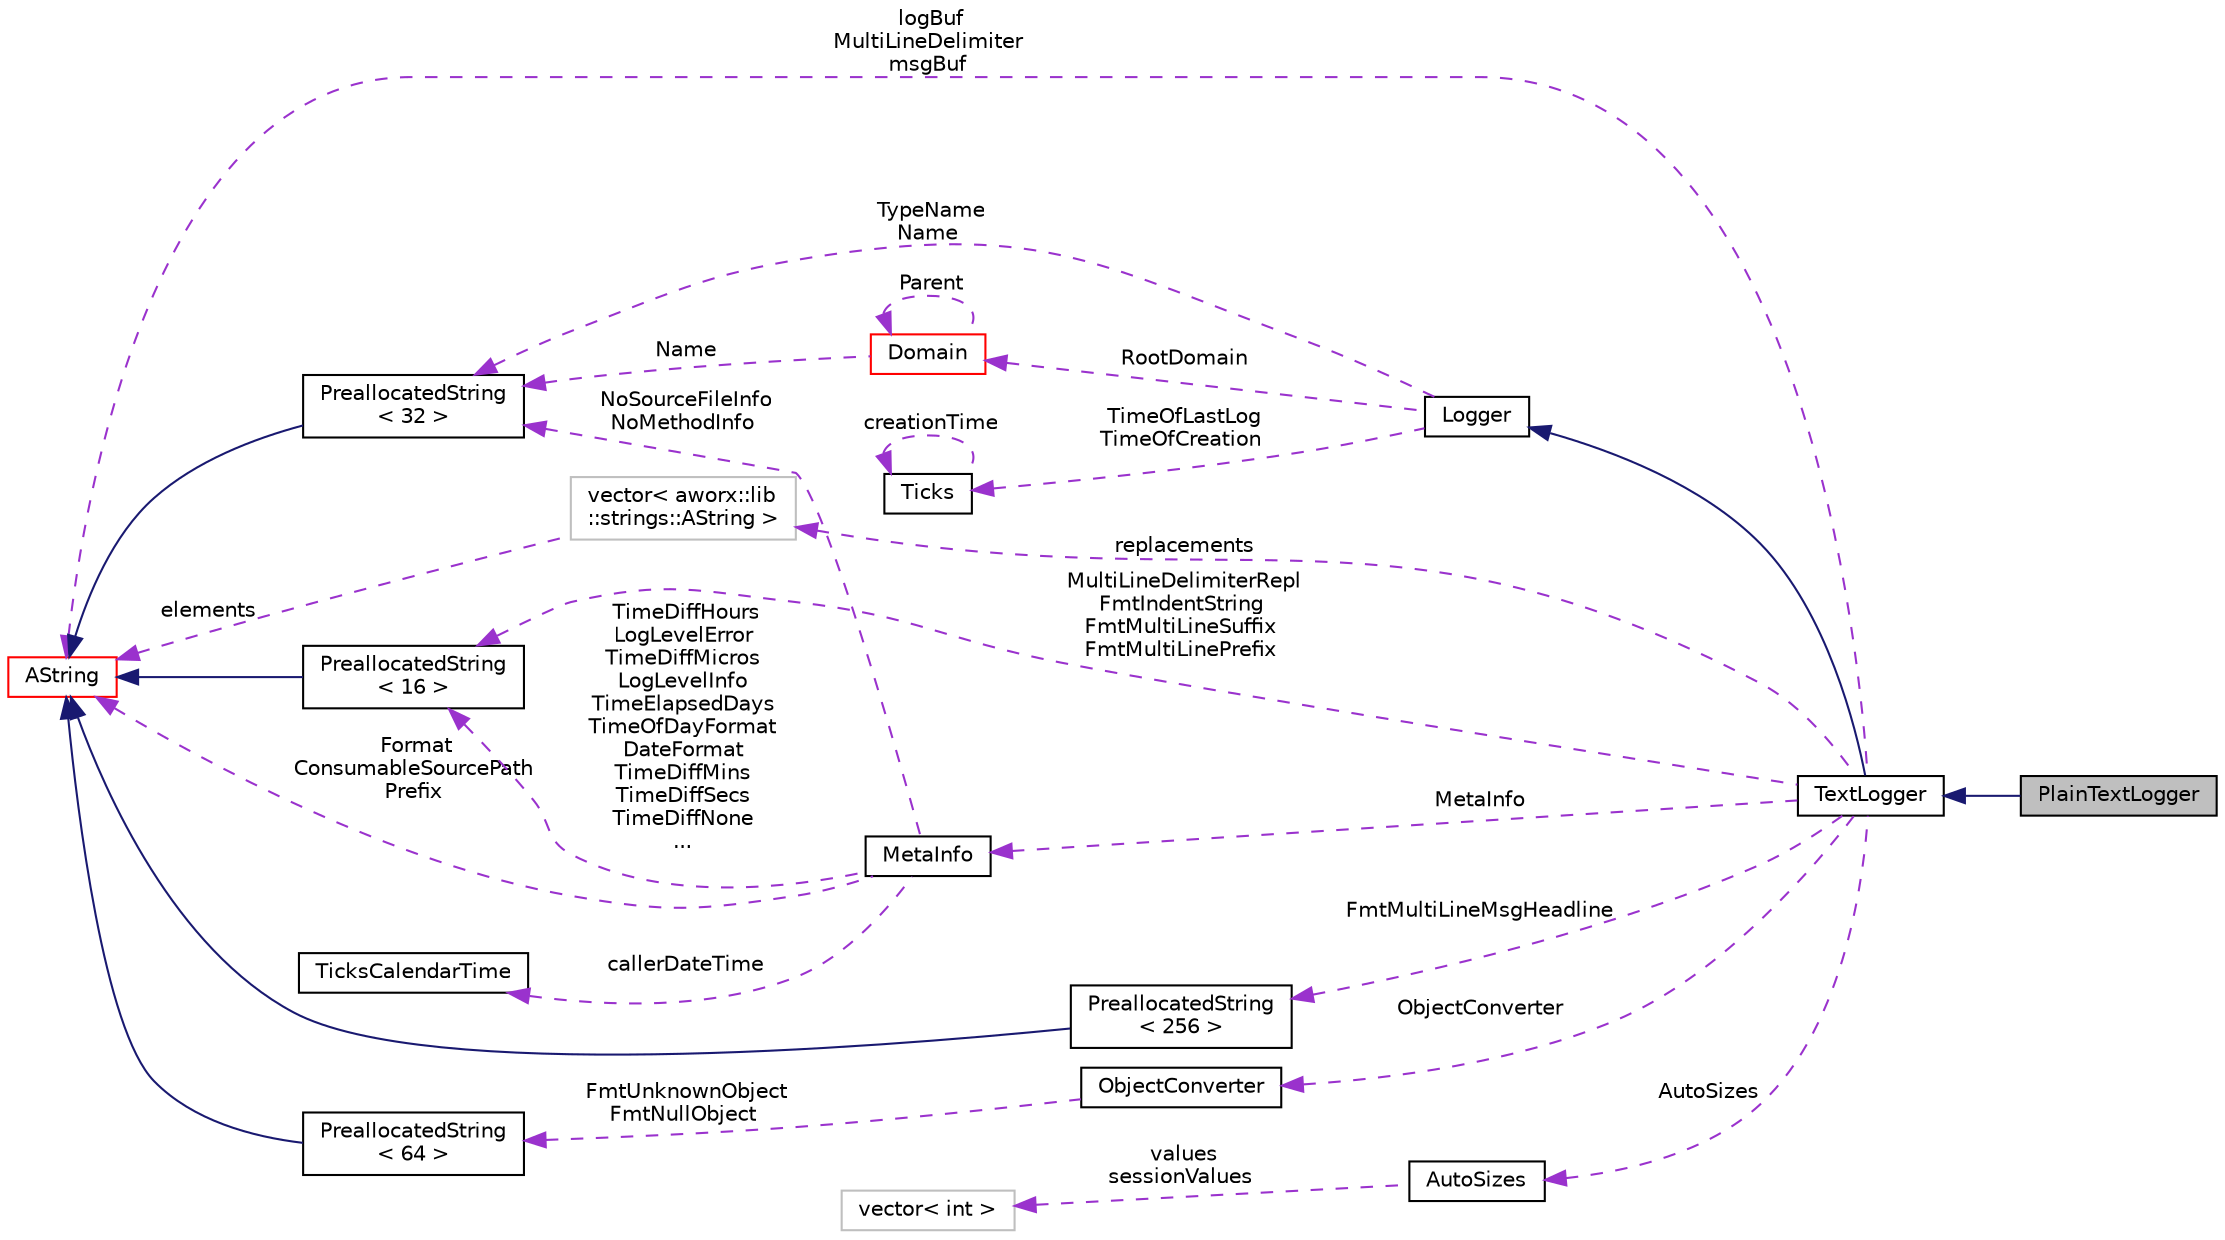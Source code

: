 digraph "PlainTextLogger"
{
  edge [fontname="Helvetica",fontsize="10",labelfontname="Helvetica",labelfontsize="10"];
  node [fontname="Helvetica",fontsize="10",shape=record];
  rankdir="LR";
  Node1 [label="PlainTextLogger",height=0.2,width=0.4,color="black", fillcolor="grey75", style="filled", fontcolor="black"];
  Node2 -> Node1 [dir="back",color="midnightblue",fontsize="10",style="solid",fontname="Helvetica"];
  Node2 [label="TextLogger",height=0.2,width=0.4,color="black", fillcolor="white", style="filled",URL="$classaworx_1_1lox_1_1core_1_1textlogger_1_1TextLogger.html"];
  Node3 -> Node2 [dir="back",color="midnightblue",fontsize="10",style="solid",fontname="Helvetica"];
  Node3 [label="Logger",height=0.2,width=0.4,color="black", fillcolor="white", style="filled",URL="$classaworx_1_1lox_1_1core_1_1Logger.html"];
  Node4 -> Node3 [dir="back",color="darkorchid3",fontsize="10",style="dashed",label=" TimeOfLastLog\nTimeOfCreation" ,fontname="Helvetica"];
  Node4 [label="Ticks",height=0.2,width=0.4,color="black", fillcolor="white", style="filled",URL="$classaworx_1_1lib_1_1time_1_1Ticks.html"];
  Node4 -> Node4 [dir="back",color="darkorchid3",fontsize="10",style="dashed",label=" creationTime" ,fontname="Helvetica"];
  Node5 -> Node3 [dir="back",color="darkorchid3",fontsize="10",style="dashed",label=" TypeName\nName" ,fontname="Helvetica"];
  Node5 [label="PreallocatedString\l\< 32 \>",height=0.2,width=0.4,color="black", fillcolor="white", style="filled",URL="$classaworx_1_1lib_1_1strings_1_1PreallocatedString.html"];
  Node6 -> Node5 [dir="back",color="midnightblue",fontsize="10",style="solid",fontname="Helvetica"];
  Node6 [label="AString",height=0.2,width=0.4,color="red", fillcolor="white", style="filled",URL="$classaworx_1_1lib_1_1strings_1_1AString.html"];
  Node7 -> Node3 [dir="back",color="darkorchid3",fontsize="10",style="dashed",label=" RootDomain" ,fontname="Helvetica"];
  Node7 [label="Domain",height=0.2,width=0.4,color="red", fillcolor="white", style="filled",URL="$classaworx_1_1lox_1_1core_1_1Domain.html"];
  Node5 -> Node7 [dir="back",color="darkorchid3",fontsize="10",style="dashed",label=" Name" ,fontname="Helvetica"];
  Node7 -> Node7 [dir="back",color="darkorchid3",fontsize="10",style="dashed",label=" Parent" ,fontname="Helvetica"];
  Node8 -> Node2 [dir="back",color="darkorchid3",fontsize="10",style="dashed",label=" AutoSizes" ,fontname="Helvetica"];
  Node8 [label="AutoSizes",height=0.2,width=0.4,color="black", fillcolor="white", style="filled",URL="$classaworx_1_1lox_1_1core_1_1textlogger_1_1AutoSizes.html"];
  Node9 -> Node8 [dir="back",color="darkorchid3",fontsize="10",style="dashed",label=" values\nsessionValues" ,fontname="Helvetica"];
  Node9 [label="vector\< int \>",height=0.2,width=0.4,color="grey75", fillcolor="white", style="filled"];
  Node10 -> Node2 [dir="back",color="darkorchid3",fontsize="10",style="dashed",label=" replacements" ,fontname="Helvetica"];
  Node10 [label="vector\< aworx::lib\l::strings::AString \>",height=0.2,width=0.4,color="grey75", fillcolor="white", style="filled"];
  Node6 -> Node10 [dir="back",color="darkorchid3",fontsize="10",style="dashed",label=" elements" ,fontname="Helvetica"];
  Node11 -> Node2 [dir="back",color="darkorchid3",fontsize="10",style="dashed",label=" MultiLineDelimiterRepl\nFmtIndentString\nFmtMultiLineSuffix\nFmtMultiLinePrefix" ,fontname="Helvetica"];
  Node11 [label="PreallocatedString\l\< 16 \>",height=0.2,width=0.4,color="black", fillcolor="white", style="filled",URL="$classaworx_1_1lib_1_1strings_1_1PreallocatedString.html"];
  Node6 -> Node11 [dir="back",color="midnightblue",fontsize="10",style="solid",fontname="Helvetica"];
  Node12 -> Node2 [dir="back",color="darkorchid3",fontsize="10",style="dashed",label=" MetaInfo" ,fontname="Helvetica"];
  Node12 [label="MetaInfo",height=0.2,width=0.4,color="black", fillcolor="white", style="filled",URL="$classaworx_1_1lox_1_1core_1_1textlogger_1_1MetaInfo.html"];
  Node11 -> Node12 [dir="back",color="darkorchid3",fontsize="10",style="dashed",label=" TimeDiffHours\nLogLevelError\nTimeDiffMicros\nLogLevelInfo\nTimeElapsedDays\nTimeOfDayFormat\nDateFormat\nTimeDiffMins\nTimeDiffSecs\nTimeDiffNone\n..." ,fontname="Helvetica"];
  Node6 -> Node12 [dir="back",color="darkorchid3",fontsize="10",style="dashed",label=" Format\nConsumableSourcePath\lPrefix" ,fontname="Helvetica"];
  Node5 -> Node12 [dir="back",color="darkorchid3",fontsize="10",style="dashed",label=" NoSourceFileInfo\nNoMethodInfo" ,fontname="Helvetica"];
  Node13 -> Node12 [dir="back",color="darkorchid3",fontsize="10",style="dashed",label=" callerDateTime" ,fontname="Helvetica"];
  Node13 [label="TicksCalendarTime",height=0.2,width=0.4,color="black", fillcolor="white", style="filled",URL="$classaworx_1_1lib_1_1time_1_1TicksCalendarTime.html"];
  Node6 -> Node2 [dir="back",color="darkorchid3",fontsize="10",style="dashed",label=" logBuf\nMultiLineDelimiter\nmsgBuf" ,fontname="Helvetica"];
  Node14 -> Node2 [dir="back",color="darkorchid3",fontsize="10",style="dashed",label=" FmtMultiLineMsgHeadline" ,fontname="Helvetica"];
  Node14 [label="PreallocatedString\l\< 256 \>",height=0.2,width=0.4,color="black", fillcolor="white", style="filled",URL="$classaworx_1_1lib_1_1strings_1_1PreallocatedString.html"];
  Node6 -> Node14 [dir="back",color="midnightblue",fontsize="10",style="solid",fontname="Helvetica"];
  Node15 -> Node2 [dir="back",color="darkorchid3",fontsize="10",style="dashed",label=" ObjectConverter" ,fontname="Helvetica"];
  Node15 [label="ObjectConverter",height=0.2,width=0.4,color="black", fillcolor="white", style="filled",URL="$classaworx_1_1lox_1_1core_1_1textlogger_1_1ObjectConverter.html"];
  Node16 -> Node15 [dir="back",color="darkorchid3",fontsize="10",style="dashed",label=" FmtUnknownObject\nFmtNullObject" ,fontname="Helvetica"];
  Node16 [label="PreallocatedString\l\< 64 \>",height=0.2,width=0.4,color="black", fillcolor="white", style="filled",URL="$classaworx_1_1lib_1_1strings_1_1PreallocatedString.html"];
  Node6 -> Node16 [dir="back",color="midnightblue",fontsize="10",style="solid",fontname="Helvetica"];
}

